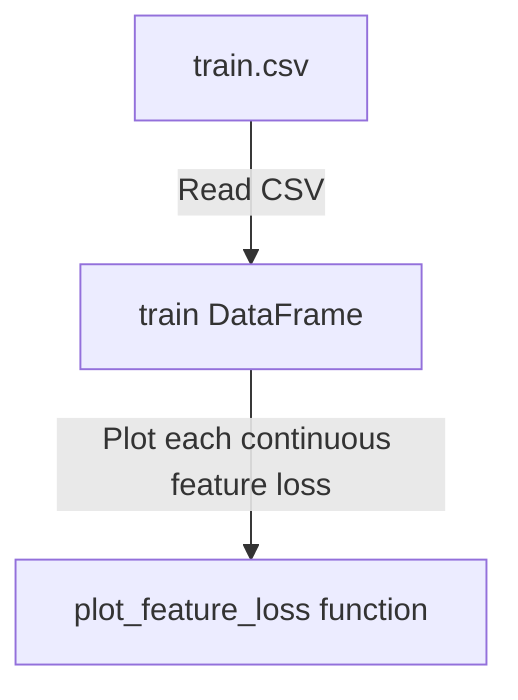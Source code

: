 flowchart TD
    A["train.csv"] -->|"Read CSV"| B["train DataFrame"]
    B --> |"Plot each continuous feature loss"| C["plot_feature_loss function"]